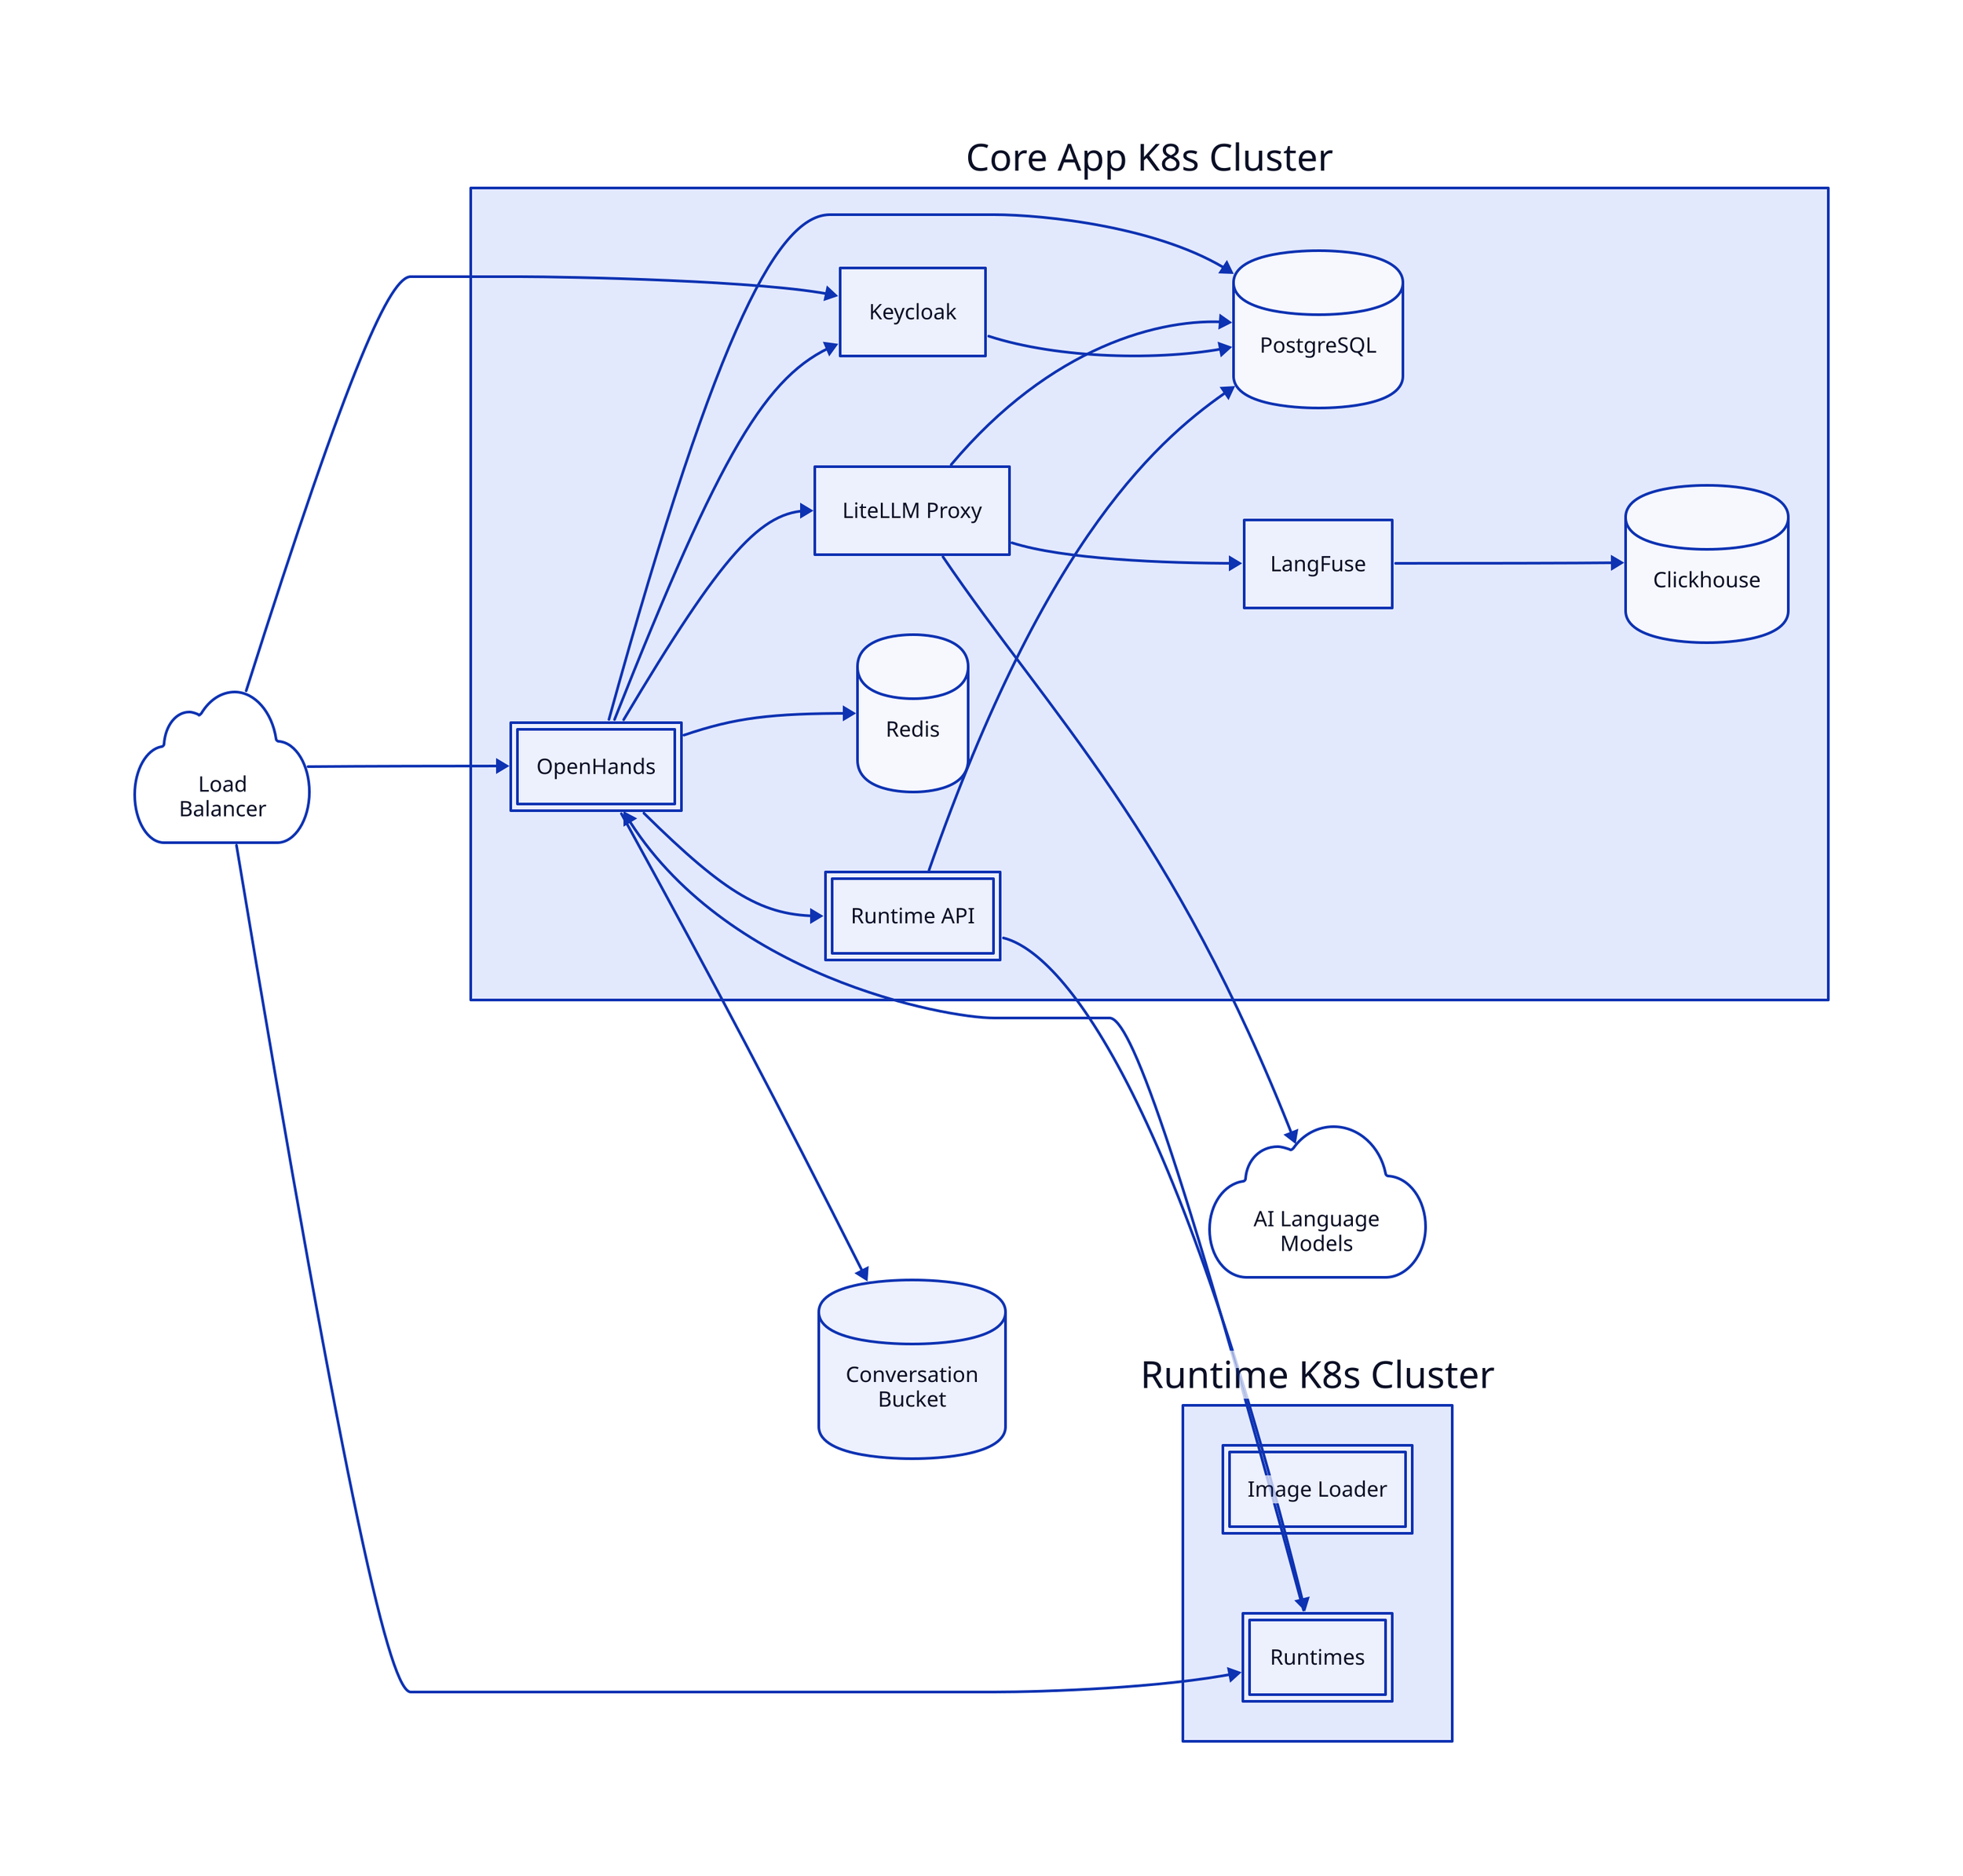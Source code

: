 # Use https://play.d2lang.com to edit with preview (layout engine ELK)
# To update the SVG, run: (cd docs && ./build-diagrams.sh)

direction: right

classes: {
  all-hands: {
    style: {
      double-border: true
    }
  }
}

core-app: Core App K8s Cluster {
  openhands: OpenHands {
    class: all-hands
  }
  runtime-api: Runtime API {
    class: all-hands
  }

  keycloak: Keycloak
  postgres: PostgreSQL {
    shape: cylinder
  }
  langfuse: LangFuse
  litellm: LiteLLM Proxy
  redis: Redis {
    shape: cylinder
  }
  clickhouse: Clickhouse {
    shape: cylinder
  }
  
}

runtime: Runtime K8s Cluster {
  image-loader: Image Loader {
    class: all-hands
  }
  runtimes: Runtimes {
    class: all-hands
  }
}
convo-bucket: Conversation\n Bucket {
  shape: cylinder
}
llms: AI Language\n Models {
  shape: cloud
}
lb: Load\nBalancer {
  shape: cloud
}

lb -> runtime.runtimes
core-app.litellm -> llms

lb -> core-app.openhands
lb -> core-app.keycloak
core-app.openhands -> core-app.runtime-api
core-app.openhands -> core-app.keycloak
core-app.openhands -> core-app.redis
core-app.openhands -> convo-bucket
core-app.runtime-api -> runtime.runtimes
core-app.litellm -> core-app.langfuse
core-app.langfuse -> core-app.clickhouse
core-app.openhands -> core-app.litellm

core-app.openhands -> core-app.postgres
core-app.litellm -> core-app.postgres
core-app.keycloak -> core-app.postgres
core-app.runtime-api -> core-app.postgres

runtime.runtimes -> core-app.openhands
